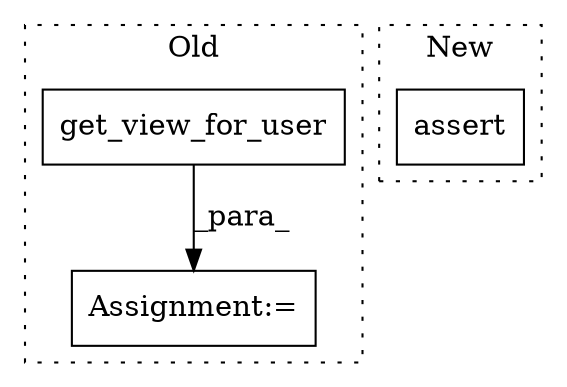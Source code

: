digraph G {
subgraph cluster0 {
1 [label="get_view_for_user" a="32" s="7809,7925" l="18,1" shape="box"];
3 [label="Assignment:=" a="7" s="7808" l="1" shape="box"];
label = "Old";
style="dotted";
}
subgraph cluster1 {
2 [label="assert" a="6" s="8138" l="7" shape="box"];
label = "New";
style="dotted";
}
1 -> 3 [label="_para_"];
}